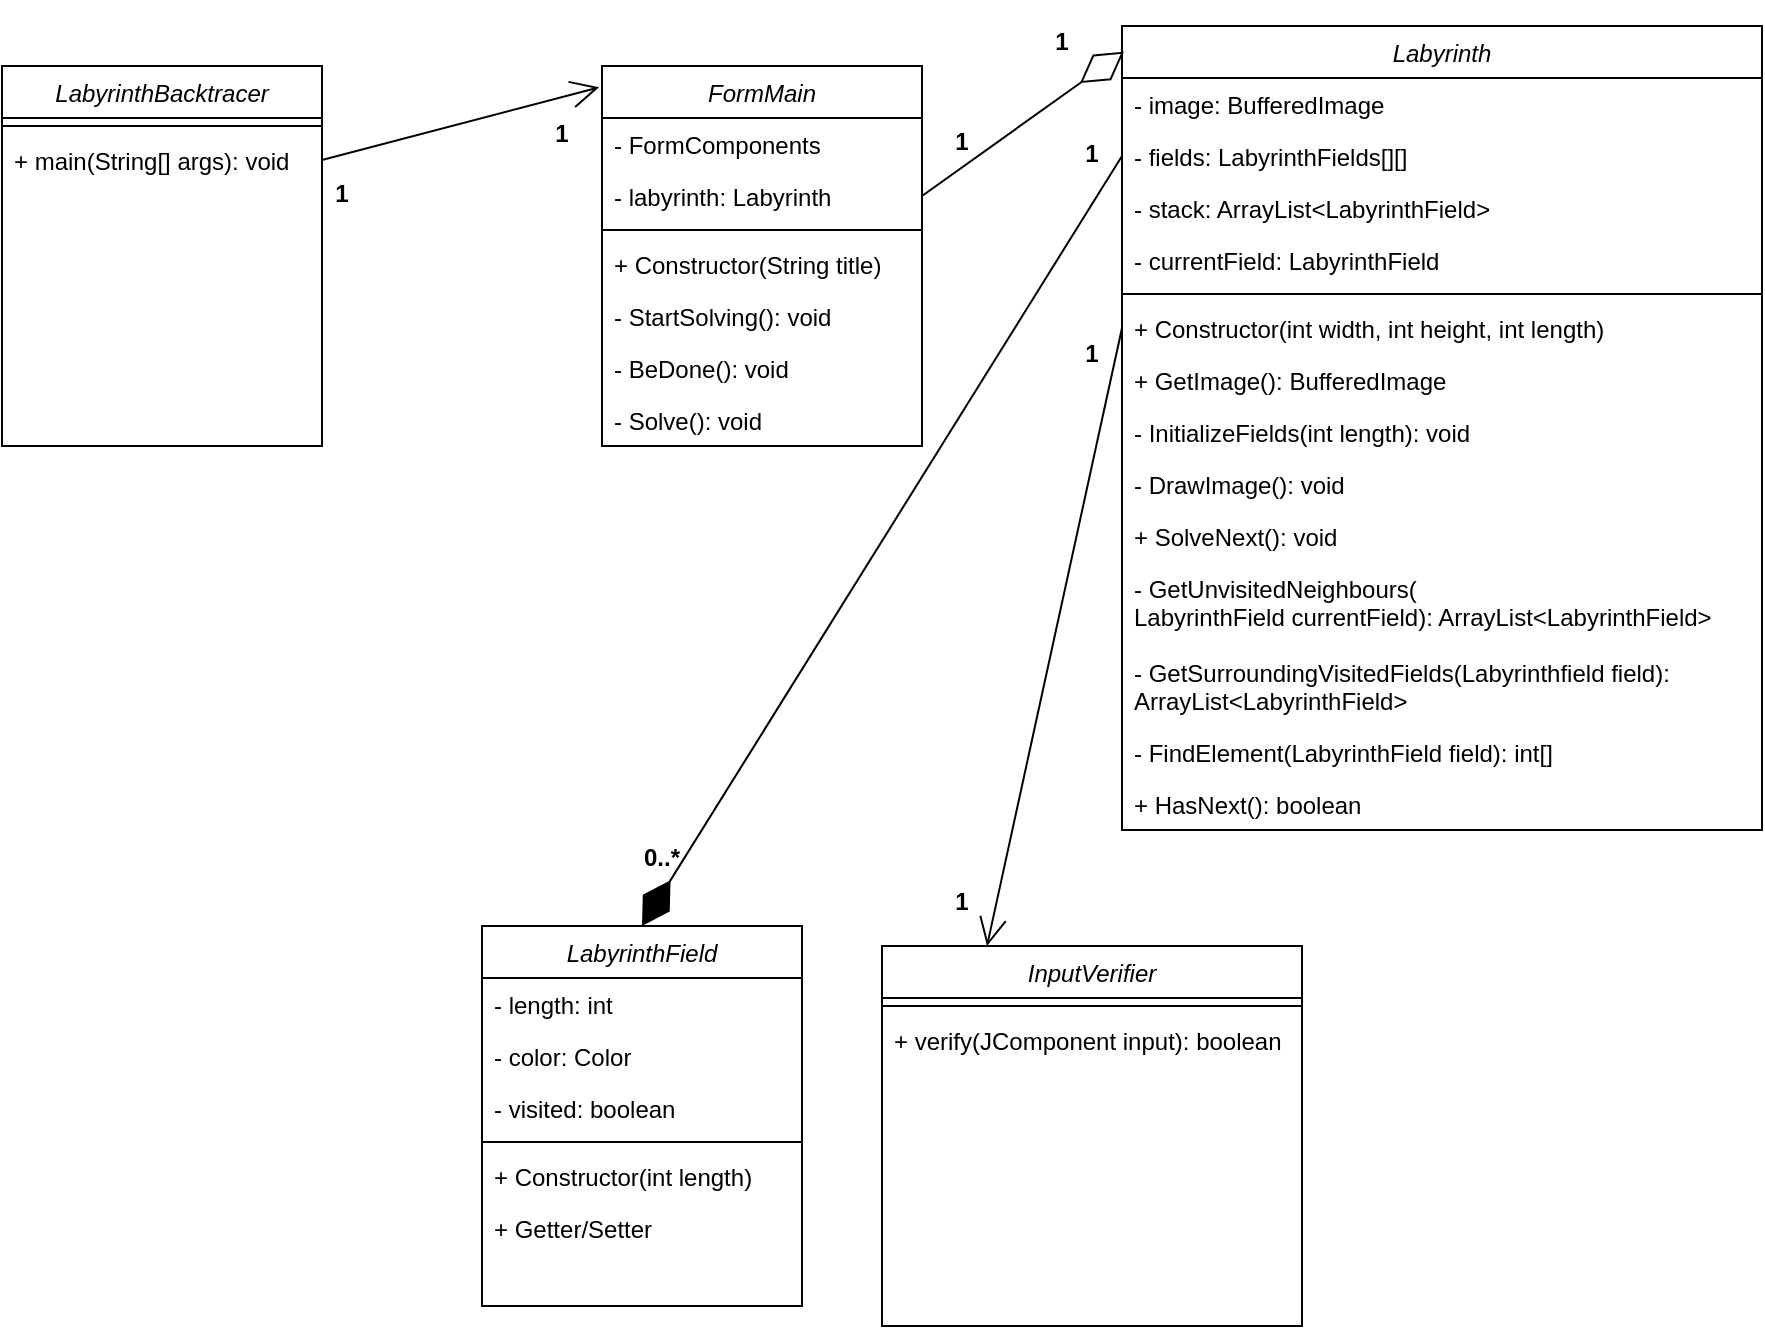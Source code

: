 <mxfile version="13.7.9" type="device"><diagram id="C5RBs43oDa-KdzZeNtuy" name="Page-1"><mxGraphModel dx="1865" dy="1776" grid="1" gridSize="10" guides="1" tooltips="1" connect="1" arrows="1" fold="1" page="1" pageScale="1" pageWidth="827" pageHeight="1169" math="0" shadow="0"><root><mxCell id="WIyWlLk6GJQsqaUBKTNV-0"/><mxCell id="WIyWlLk6GJQsqaUBKTNV-1" parent="WIyWlLk6GJQsqaUBKTNV-0"/><mxCell id="WoY1EnIksbm94-HYJUJ8-4" value="LabyrinthBacktracer" style="swimlane;fontStyle=2;align=center;verticalAlign=top;childLayout=stackLayout;horizontal=1;startSize=26;horizontalStack=0;resizeParent=1;resizeLast=0;collapsible=1;marginBottom=0;rounded=0;shadow=0;strokeWidth=1;" vertex="1" parent="WIyWlLk6GJQsqaUBKTNV-1"><mxGeometry x="-190" y="-20" width="160" height="190" as="geometry"><mxRectangle x="230" y="140" width="160" height="26" as="alternateBounds"/></mxGeometry></mxCell><mxCell id="WoY1EnIksbm94-HYJUJ8-7" value="" style="line;html=1;strokeWidth=1;align=left;verticalAlign=middle;spacingTop=-1;spacingLeft=3;spacingRight=3;rotatable=0;labelPosition=right;points=[];portConstraint=eastwest;" vertex="1" parent="WoY1EnIksbm94-HYJUJ8-4"><mxGeometry y="26" width="160" height="8" as="geometry"/></mxCell><mxCell id="WoY1EnIksbm94-HYJUJ8-11" value="+ main(String[] args): void" style="text;strokeColor=none;fillColor=none;align=left;verticalAlign=top;spacingLeft=4;spacingRight=4;overflow=hidden;rotatable=0;points=[[0,0.5],[1,0.5]];portConstraint=eastwest;" vertex="1" parent="WoY1EnIksbm94-HYJUJ8-4"><mxGeometry y="34" width="160" height="26" as="geometry"/></mxCell><mxCell id="zkfFHV4jXpPFQw0GAbJ--0" value="FormMain" style="swimlane;fontStyle=2;align=center;verticalAlign=top;childLayout=stackLayout;horizontal=1;startSize=26;horizontalStack=0;resizeParent=1;resizeLast=0;collapsible=1;marginBottom=0;rounded=0;shadow=0;strokeWidth=1;" parent="WIyWlLk6GJQsqaUBKTNV-1" vertex="1"><mxGeometry x="110" y="-20" width="160" height="190" as="geometry"><mxRectangle x="230" y="140" width="160" height="26" as="alternateBounds"/></mxGeometry></mxCell><mxCell id="zkfFHV4jXpPFQw0GAbJ--1" value="- FormComponents" style="text;align=left;verticalAlign=top;spacingLeft=4;spacingRight=4;overflow=hidden;rotatable=0;points=[[0,0.5],[1,0.5]];portConstraint=eastwest;" parent="zkfFHV4jXpPFQw0GAbJ--0" vertex="1"><mxGeometry y="26" width="160" height="26" as="geometry"/></mxCell><mxCell id="zkfFHV4jXpPFQw0GAbJ--2" value="- labyrinth: Labyrinth" style="text;align=left;verticalAlign=top;spacingLeft=4;spacingRight=4;overflow=hidden;rotatable=0;points=[[0,0.5],[1,0.5]];portConstraint=eastwest;rounded=0;shadow=0;html=0;" parent="zkfFHV4jXpPFQw0GAbJ--0" vertex="1"><mxGeometry y="52" width="160" height="26" as="geometry"/></mxCell><mxCell id="zkfFHV4jXpPFQw0GAbJ--4" value="" style="line;html=1;strokeWidth=1;align=left;verticalAlign=middle;spacingTop=-1;spacingLeft=3;spacingRight=3;rotatable=0;labelPosition=right;points=[];portConstraint=eastwest;" parent="zkfFHV4jXpPFQw0GAbJ--0" vertex="1"><mxGeometry y="78" width="160" height="8" as="geometry"/></mxCell><mxCell id="zkfFHV4jXpPFQw0GAbJ--5" value="+ Constructor(String title)" style="text;align=left;verticalAlign=top;spacingLeft=4;spacingRight=4;overflow=hidden;rotatable=0;points=[[0,0.5],[1,0.5]];portConstraint=eastwest;" parent="zkfFHV4jXpPFQw0GAbJ--0" vertex="1"><mxGeometry y="86" width="160" height="26" as="geometry"/></mxCell><mxCell id="WoY1EnIksbm94-HYJUJ8-1" value="- StartSolving(): void" style="text;strokeColor=none;fillColor=none;align=left;verticalAlign=top;spacingLeft=4;spacingRight=4;overflow=hidden;rotatable=0;points=[[0,0.5],[1,0.5]];portConstraint=eastwest;" vertex="1" parent="zkfFHV4jXpPFQw0GAbJ--0"><mxGeometry y="112" width="160" height="26" as="geometry"/></mxCell><mxCell id="WoY1EnIksbm94-HYJUJ8-2" value="- BeDone(): void" style="text;strokeColor=none;fillColor=none;align=left;verticalAlign=top;spacingLeft=4;spacingRight=4;overflow=hidden;rotatable=0;points=[[0,0.5],[1,0.5]];portConstraint=eastwest;" vertex="1" parent="zkfFHV4jXpPFQw0GAbJ--0"><mxGeometry y="138" width="160" height="26" as="geometry"/></mxCell><mxCell id="WoY1EnIksbm94-HYJUJ8-3" value="- Solve(): void" style="text;strokeColor=none;fillColor=none;align=left;verticalAlign=top;spacingLeft=4;spacingRight=4;overflow=hidden;rotatable=0;points=[[0,0.5],[1,0.5]];portConstraint=eastwest;" vertex="1" parent="zkfFHV4jXpPFQw0GAbJ--0"><mxGeometry y="164" width="160" height="26" as="geometry"/></mxCell><mxCell id="WoY1EnIksbm94-HYJUJ8-41" value="" style="endArrow=open;endFill=1;endSize=12;html=1;exitX=1;exitY=0.5;exitDx=0;exitDy=0;entryX=-0.009;entryY=0.056;entryDx=0;entryDy=0;entryPerimeter=0;" edge="1" parent="WIyWlLk6GJQsqaUBKTNV-1" source="WoY1EnIksbm94-HYJUJ8-11" target="zkfFHV4jXpPFQw0GAbJ--0"><mxGeometry width="160" relative="1" as="geometry"><mxPoint x="-220" y="290" as="sourcePoint"/><mxPoint x="-110" y="340" as="targetPoint"/></mxGeometry></mxCell><mxCell id="WoY1EnIksbm94-HYJUJ8-26" value="Labyrinth" style="swimlane;fontStyle=2;align=center;verticalAlign=top;childLayout=stackLayout;horizontal=1;startSize=26;horizontalStack=0;resizeParent=1;resizeLast=0;collapsible=1;marginBottom=0;rounded=0;shadow=0;strokeWidth=1;" vertex="1" parent="WIyWlLk6GJQsqaUBKTNV-1"><mxGeometry x="370" y="-40" width="320" height="402" as="geometry"><mxRectangle x="230" y="140" width="160" height="26" as="alternateBounds"/></mxGeometry></mxCell><mxCell id="WoY1EnIksbm94-HYJUJ8-28" value="- image: BufferedImage" style="text;strokeColor=none;fillColor=none;align=left;verticalAlign=top;spacingLeft=4;spacingRight=4;overflow=hidden;rotatable=0;points=[[0,0.5],[1,0.5]];portConstraint=eastwest;" vertex="1" parent="WoY1EnIksbm94-HYJUJ8-26"><mxGeometry y="26" width="320" height="26" as="geometry"/></mxCell><mxCell id="WoY1EnIksbm94-HYJUJ8-29" value="- fields: LabyrinthFields[][]" style="text;strokeColor=none;fillColor=none;align=left;verticalAlign=top;spacingLeft=4;spacingRight=4;overflow=hidden;rotatable=0;points=[[0,0.5],[1,0.5]];portConstraint=eastwest;" vertex="1" parent="WoY1EnIksbm94-HYJUJ8-26"><mxGeometry y="52" width="320" height="26" as="geometry"/></mxCell><mxCell id="WoY1EnIksbm94-HYJUJ8-30" value="- stack: ArrayList&lt;LabyrinthField&gt;" style="text;strokeColor=none;fillColor=none;align=left;verticalAlign=top;spacingLeft=4;spacingRight=4;overflow=hidden;rotatable=0;points=[[0,0.5],[1,0.5]];portConstraint=eastwest;" vertex="1" parent="WoY1EnIksbm94-HYJUJ8-26"><mxGeometry y="78" width="320" height="26" as="geometry"/></mxCell><mxCell id="WoY1EnIksbm94-HYJUJ8-31" value="- currentField: LabyrinthField" style="text;strokeColor=none;fillColor=none;align=left;verticalAlign=top;spacingLeft=4;spacingRight=4;overflow=hidden;rotatable=0;points=[[0,0.5],[1,0.5]];portConstraint=eastwest;" vertex="1" parent="WoY1EnIksbm94-HYJUJ8-26"><mxGeometry y="104" width="320" height="26" as="geometry"/></mxCell><mxCell id="WoY1EnIksbm94-HYJUJ8-27" value="" style="line;html=1;strokeWidth=1;align=left;verticalAlign=middle;spacingTop=-1;spacingLeft=3;spacingRight=3;rotatable=0;labelPosition=right;points=[];portConstraint=eastwest;" vertex="1" parent="WoY1EnIksbm94-HYJUJ8-26"><mxGeometry y="130" width="320" height="8" as="geometry"/></mxCell><mxCell id="WoY1EnIksbm94-HYJUJ8-32" value="+ Constructor(int width, int height, int length)" style="text;strokeColor=none;fillColor=none;align=left;verticalAlign=top;spacingLeft=4;spacingRight=4;overflow=hidden;rotatable=0;points=[[0,0.5],[1,0.5]];portConstraint=eastwest;" vertex="1" parent="WoY1EnIksbm94-HYJUJ8-26"><mxGeometry y="138" width="320" height="26" as="geometry"/></mxCell><mxCell id="WoY1EnIksbm94-HYJUJ8-33" value="+ GetImage(): BufferedImage" style="text;strokeColor=none;fillColor=none;align=left;verticalAlign=top;spacingLeft=4;spacingRight=4;overflow=hidden;rotatable=0;points=[[0,0.5],[1,0.5]];portConstraint=eastwest;" vertex="1" parent="WoY1EnIksbm94-HYJUJ8-26"><mxGeometry y="164" width="320" height="26" as="geometry"/></mxCell><mxCell id="WoY1EnIksbm94-HYJUJ8-34" value="- InitializeFields(int length): void" style="text;strokeColor=none;fillColor=none;align=left;verticalAlign=top;spacingLeft=4;spacingRight=4;overflow=hidden;rotatable=0;points=[[0,0.5],[1,0.5]];portConstraint=eastwest;" vertex="1" parent="WoY1EnIksbm94-HYJUJ8-26"><mxGeometry y="190" width="320" height="26" as="geometry"/></mxCell><mxCell id="WoY1EnIksbm94-HYJUJ8-35" value="- DrawImage(): void" style="text;strokeColor=none;fillColor=none;align=left;verticalAlign=top;spacingLeft=4;spacingRight=4;overflow=hidden;rotatable=0;points=[[0,0.5],[1,0.5]];portConstraint=eastwest;" vertex="1" parent="WoY1EnIksbm94-HYJUJ8-26"><mxGeometry y="216" width="320" height="26" as="geometry"/></mxCell><mxCell id="WoY1EnIksbm94-HYJUJ8-36" value="+ SolveNext(): void" style="text;strokeColor=none;fillColor=none;align=left;verticalAlign=top;spacingLeft=4;spacingRight=4;overflow=hidden;rotatable=0;points=[[0,0.5],[1,0.5]];portConstraint=eastwest;" vertex="1" parent="WoY1EnIksbm94-HYJUJ8-26"><mxGeometry y="242" width="320" height="26" as="geometry"/></mxCell><mxCell id="WoY1EnIksbm94-HYJUJ8-37" value="- GetUnvisitedNeighbours(&#10;LabyrinthField currentField): ArrayList&lt;LabyrinthField&gt;" style="text;strokeColor=none;fillColor=none;align=left;verticalAlign=top;spacingLeft=4;spacingRight=4;overflow=hidden;rotatable=0;points=[[0,0.5],[1,0.5]];portConstraint=eastwest;" vertex="1" parent="WoY1EnIksbm94-HYJUJ8-26"><mxGeometry y="268" width="320" height="42" as="geometry"/></mxCell><mxCell id="WoY1EnIksbm94-HYJUJ8-38" value="- GetSurroundingVisitedFields(Labyrinthfield field): &#10;ArrayList&lt;LabyrinthField&gt;" style="text;strokeColor=none;fillColor=none;align=left;verticalAlign=top;spacingLeft=4;spacingRight=4;overflow=hidden;rotatable=0;points=[[0,0.5],[1,0.5]];portConstraint=eastwest;" vertex="1" parent="WoY1EnIksbm94-HYJUJ8-26"><mxGeometry y="310" width="320" height="40" as="geometry"/></mxCell><mxCell id="WoY1EnIksbm94-HYJUJ8-39" value="- FindElement(LabyrinthField field): int[]" style="text;strokeColor=none;fillColor=none;align=left;verticalAlign=top;spacingLeft=4;spacingRight=4;overflow=hidden;rotatable=0;points=[[0,0.5],[1,0.5]];portConstraint=eastwest;" vertex="1" parent="WoY1EnIksbm94-HYJUJ8-26"><mxGeometry y="350" width="320" height="26" as="geometry"/></mxCell><mxCell id="WoY1EnIksbm94-HYJUJ8-40" value="+ HasNext(): boolean" style="text;strokeColor=none;fillColor=none;align=left;verticalAlign=top;spacingLeft=4;spacingRight=4;overflow=hidden;rotatable=0;points=[[0,0.5],[1,0.5]];portConstraint=eastwest;" vertex="1" parent="WoY1EnIksbm94-HYJUJ8-26"><mxGeometry y="376" width="320" height="26" as="geometry"/></mxCell><mxCell id="WoY1EnIksbm94-HYJUJ8-42" value="" style="endArrow=diamondThin;endFill=0;endSize=24;html=1;exitX=1;exitY=0.5;exitDx=0;exitDy=0;entryX=0.003;entryY=0.032;entryDx=0;entryDy=0;entryPerimeter=0;" edge="1" parent="WIyWlLk6GJQsqaUBKTNV-1" source="zkfFHV4jXpPFQw0GAbJ--2" target="WoY1EnIksbm94-HYJUJ8-26"><mxGeometry width="160" relative="1" as="geometry"><mxPoint x="190" y="220" as="sourcePoint"/><mxPoint x="350" y="220" as="targetPoint"/></mxGeometry></mxCell><mxCell id="WoY1EnIksbm94-HYJUJ8-44" value="" style="endArrow=open;endFill=1;endSize=12;html=1;exitX=0;exitY=0.5;exitDx=0;exitDy=0;entryX=0.25;entryY=0;entryDx=0;entryDy=0;" edge="1" parent="WIyWlLk6GJQsqaUBKTNV-1" source="WoY1EnIksbm94-HYJUJ8-32" target="WoY1EnIksbm94-HYJUJ8-16"><mxGeometry width="160" relative="1" as="geometry"><mxPoint x="220" y="350" as="sourcePoint"/><mxPoint x="380" y="350" as="targetPoint"/></mxGeometry></mxCell><mxCell id="WoY1EnIksbm94-HYJUJ8-45" value="" style="endArrow=diamondThin;endFill=1;endSize=24;html=1;exitX=0;exitY=0.5;exitDx=0;exitDy=0;entryX=0.5;entryY=0;entryDx=0;entryDy=0;" edge="1" parent="WIyWlLk6GJQsqaUBKTNV-1" source="WoY1EnIksbm94-HYJUJ8-29" target="WoY1EnIksbm94-HYJUJ8-19"><mxGeometry width="160" relative="1" as="geometry"><mxPoint x="-200" y="320" as="sourcePoint"/><mxPoint x="-40" y="320" as="targetPoint"/></mxGeometry></mxCell><mxCell id="WoY1EnIksbm94-HYJUJ8-16" value="InputVerifier" style="swimlane;fontStyle=2;align=center;verticalAlign=top;childLayout=stackLayout;horizontal=1;startSize=26;horizontalStack=0;resizeParent=1;resizeLast=0;collapsible=1;marginBottom=0;rounded=0;shadow=0;strokeWidth=1;" vertex="1" parent="WIyWlLk6GJQsqaUBKTNV-1"><mxGeometry x="250" y="420" width="210" height="190" as="geometry"><mxRectangle x="230" y="140" width="160" height="26" as="alternateBounds"/></mxGeometry></mxCell><mxCell id="WoY1EnIksbm94-HYJUJ8-17" value="" style="line;html=1;strokeWidth=1;align=left;verticalAlign=middle;spacingTop=-1;spacingLeft=3;spacingRight=3;rotatable=0;labelPosition=right;points=[];portConstraint=eastwest;" vertex="1" parent="WoY1EnIksbm94-HYJUJ8-16"><mxGeometry y="26" width="210" height="8" as="geometry"/></mxCell><mxCell id="WoY1EnIksbm94-HYJUJ8-18" value="+ verify(JComponent input): boolean" style="text;strokeColor=none;fillColor=none;align=left;verticalAlign=top;spacingLeft=4;spacingRight=4;overflow=hidden;rotatable=0;points=[[0,0.5],[1,0.5]];portConstraint=eastwest;" vertex="1" parent="WoY1EnIksbm94-HYJUJ8-16"><mxGeometry y="34" width="210" height="26" as="geometry"/></mxCell><mxCell id="WoY1EnIksbm94-HYJUJ8-19" value="LabyrinthField" style="swimlane;fontStyle=2;align=center;verticalAlign=top;childLayout=stackLayout;horizontal=1;startSize=26;horizontalStack=0;resizeParent=1;resizeLast=0;collapsible=1;marginBottom=0;rounded=0;shadow=0;strokeWidth=1;" vertex="1" parent="WIyWlLk6GJQsqaUBKTNV-1"><mxGeometry x="50" y="410" width="160" height="190" as="geometry"><mxRectangle x="230" y="140" width="160" height="26" as="alternateBounds"/></mxGeometry></mxCell><mxCell id="WoY1EnIksbm94-HYJUJ8-21" value="- length: int" style="text;strokeColor=none;fillColor=none;align=left;verticalAlign=top;spacingLeft=4;spacingRight=4;overflow=hidden;rotatable=0;points=[[0,0.5],[1,0.5]];portConstraint=eastwest;" vertex="1" parent="WoY1EnIksbm94-HYJUJ8-19"><mxGeometry y="26" width="160" height="26" as="geometry"/></mxCell><mxCell id="WoY1EnIksbm94-HYJUJ8-22" value="- color: Color" style="text;strokeColor=none;fillColor=none;align=left;verticalAlign=top;spacingLeft=4;spacingRight=4;overflow=hidden;rotatable=0;points=[[0,0.5],[1,0.5]];portConstraint=eastwest;" vertex="1" parent="WoY1EnIksbm94-HYJUJ8-19"><mxGeometry y="52" width="160" height="26" as="geometry"/></mxCell><mxCell id="WoY1EnIksbm94-HYJUJ8-23" value="- visited: boolean" style="text;strokeColor=none;fillColor=none;align=left;verticalAlign=top;spacingLeft=4;spacingRight=4;overflow=hidden;rotatable=0;points=[[0,0.5],[1,0.5]];portConstraint=eastwest;" vertex="1" parent="WoY1EnIksbm94-HYJUJ8-19"><mxGeometry y="78" width="160" height="26" as="geometry"/></mxCell><mxCell id="WoY1EnIksbm94-HYJUJ8-20" value="" style="line;html=1;strokeWidth=1;align=left;verticalAlign=middle;spacingTop=-1;spacingLeft=3;spacingRight=3;rotatable=0;labelPosition=right;points=[];portConstraint=eastwest;" vertex="1" parent="WoY1EnIksbm94-HYJUJ8-19"><mxGeometry y="104" width="160" height="8" as="geometry"/></mxCell><mxCell id="WoY1EnIksbm94-HYJUJ8-24" value="+ Constructor(int length)" style="text;strokeColor=none;fillColor=none;align=left;verticalAlign=top;spacingLeft=4;spacingRight=4;overflow=hidden;rotatable=0;points=[[0,0.5],[1,0.5]];portConstraint=eastwest;" vertex="1" parent="WoY1EnIksbm94-HYJUJ8-19"><mxGeometry y="112" width="160" height="26" as="geometry"/></mxCell><mxCell id="WoY1EnIksbm94-HYJUJ8-25" value="+ Getter/Setter" style="text;strokeColor=none;fillColor=none;align=left;verticalAlign=top;spacingLeft=4;spacingRight=4;overflow=hidden;rotatable=0;points=[[0,0.5],[1,0.5]];portConstraint=eastwest;" vertex="1" parent="WoY1EnIksbm94-HYJUJ8-19"><mxGeometry y="138" width="160" height="26" as="geometry"/></mxCell><mxCell id="WoY1EnIksbm94-HYJUJ8-46" value="1" style="text;align=center;fontStyle=1;verticalAlign=middle;spacingLeft=3;spacingRight=3;strokeColor=none;rotatable=0;points=[[0,0.5],[1,0.5]];portConstraint=eastwest;" vertex="1" parent="WIyWlLk6GJQsqaUBKTNV-1"><mxGeometry x="50" width="80" height="26" as="geometry"/></mxCell><mxCell id="WoY1EnIksbm94-HYJUJ8-47" value="1" style="text;align=center;fontStyle=1;verticalAlign=middle;spacingLeft=3;spacingRight=3;strokeColor=none;rotatable=0;points=[[0,0.5],[1,0.5]];portConstraint=eastwest;" vertex="1" parent="WIyWlLk6GJQsqaUBKTNV-1"><mxGeometry x="-60" y="30" width="80" height="26" as="geometry"/></mxCell><mxCell id="WoY1EnIksbm94-HYJUJ8-48" value="1" style="text;align=center;fontStyle=1;verticalAlign=middle;spacingLeft=3;spacingRight=3;strokeColor=none;rotatable=0;points=[[0,0.5],[1,0.5]];portConstraint=eastwest;" vertex="1" parent="WIyWlLk6GJQsqaUBKTNV-1"><mxGeometry x="300" y="-46" width="80" height="26" as="geometry"/></mxCell><mxCell id="WoY1EnIksbm94-HYJUJ8-49" value="1" style="text;align=center;fontStyle=1;verticalAlign=middle;spacingLeft=3;spacingRight=3;strokeColor=none;rotatable=0;points=[[0,0.5],[1,0.5]];portConstraint=eastwest;" vertex="1" parent="WIyWlLk6GJQsqaUBKTNV-1"><mxGeometry x="250" y="4" width="80" height="26" as="geometry"/></mxCell><mxCell id="WoY1EnIksbm94-HYJUJ8-50" value="1" style="text;align=center;fontStyle=1;verticalAlign=middle;spacingLeft=3;spacingRight=3;strokeColor=none;rotatable=0;points=[[0,0.5],[1,0.5]];portConstraint=eastwest;" vertex="1" parent="WIyWlLk6GJQsqaUBKTNV-1"><mxGeometry x="315" y="10" width="80" height="26" as="geometry"/></mxCell><mxCell id="WoY1EnIksbm94-HYJUJ8-51" value="0..*" style="text;align=center;fontStyle=1;verticalAlign=middle;spacingLeft=3;spacingRight=3;strokeColor=none;rotatable=0;points=[[0,0.5],[1,0.5]];portConstraint=eastwest;" vertex="1" parent="WIyWlLk6GJQsqaUBKTNV-1"><mxGeometry x="100" y="362" width="80" height="26" as="geometry"/></mxCell><mxCell id="WoY1EnIksbm94-HYJUJ8-52" value="1" style="text;align=center;fontStyle=1;verticalAlign=middle;spacingLeft=3;spacingRight=3;strokeColor=none;rotatable=0;points=[[0,0.5],[1,0.5]];portConstraint=eastwest;" vertex="1" parent="WIyWlLk6GJQsqaUBKTNV-1"><mxGeometry x="315" y="110" width="80" height="26" as="geometry"/></mxCell><mxCell id="WoY1EnIksbm94-HYJUJ8-53" value="1" style="text;align=center;fontStyle=1;verticalAlign=middle;spacingLeft=3;spacingRight=3;strokeColor=none;rotatable=0;points=[[0,0.5],[1,0.5]];portConstraint=eastwest;" vertex="1" parent="WIyWlLk6GJQsqaUBKTNV-1"><mxGeometry x="250" y="384" width="80" height="26" as="geometry"/></mxCell></root></mxGraphModel></diagram></mxfile>